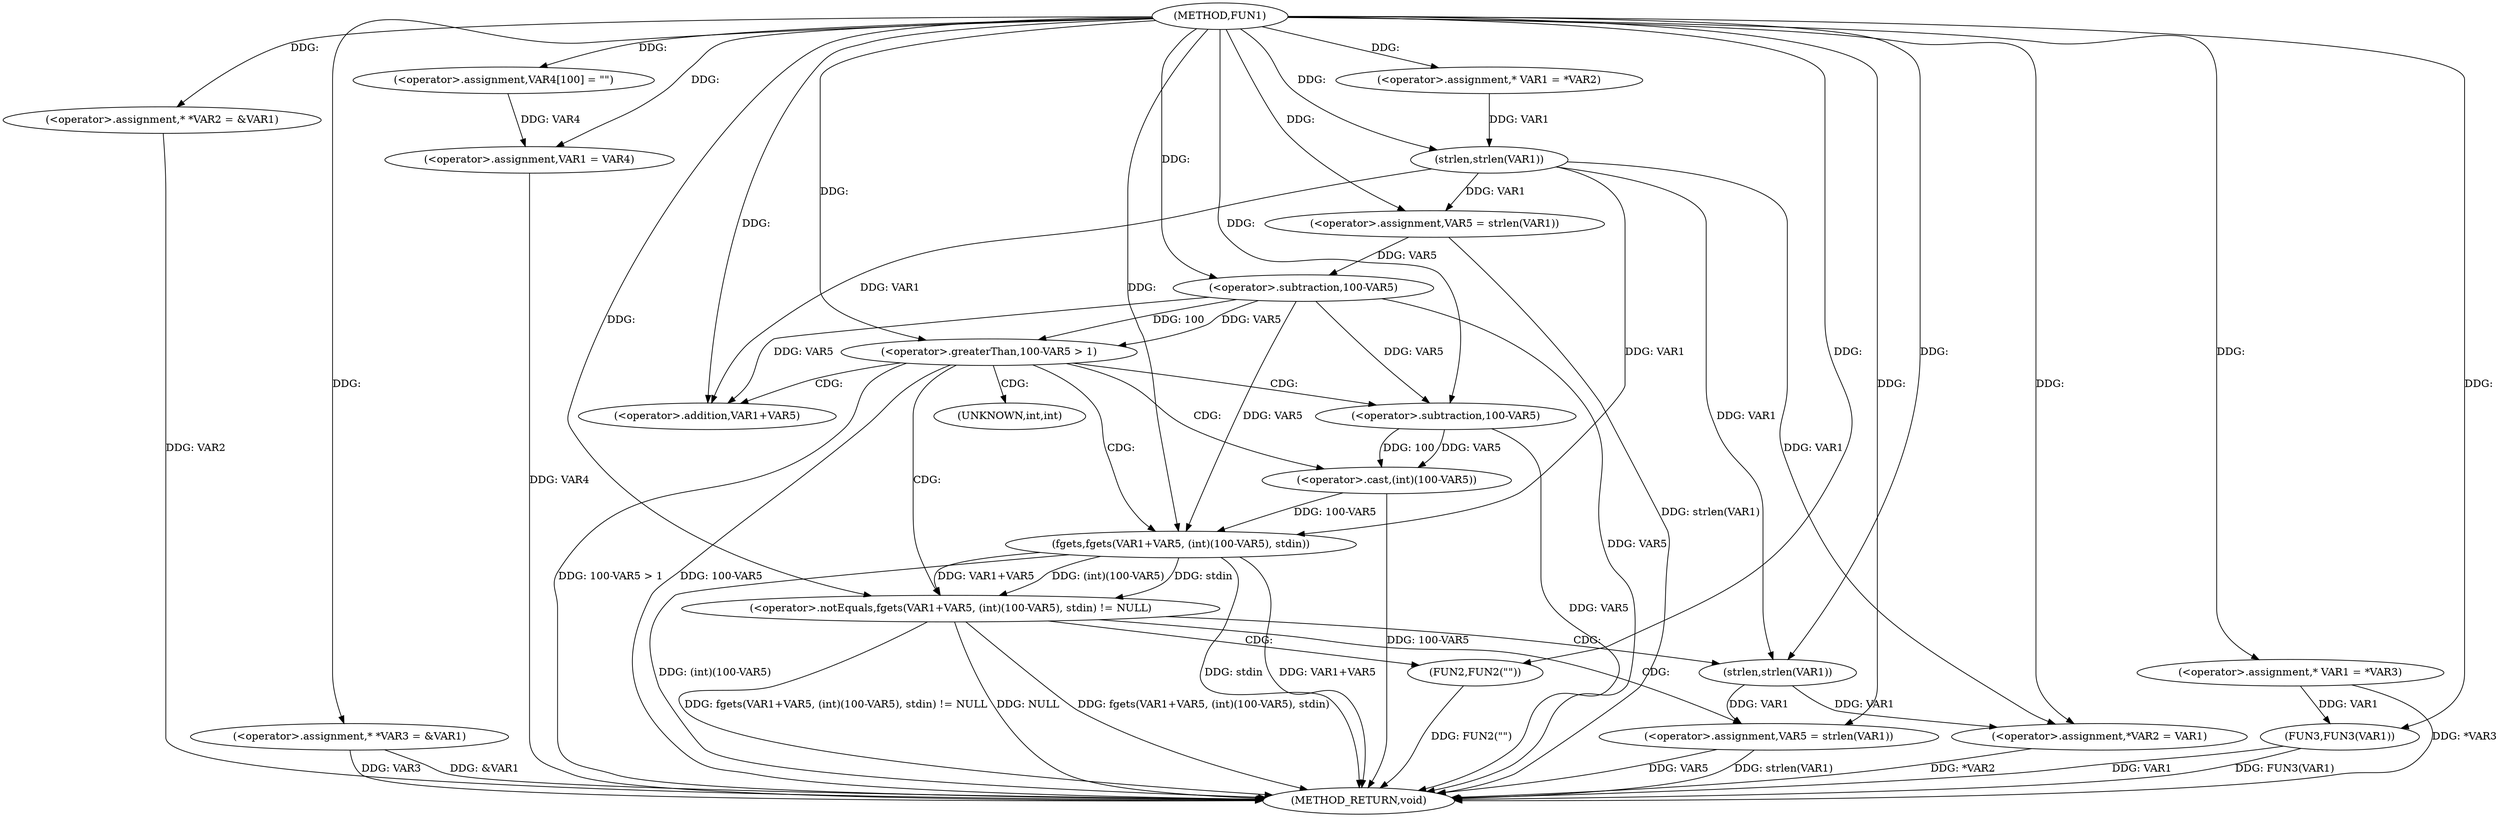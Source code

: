 digraph FUN1 {  
"1000100" [label = "(METHOD,FUN1)" ]
"1000174" [label = "(METHOD_RETURN,void)" ]
"1000104" [label = "(<operator>.assignment,* *VAR2 = &VAR1)" ]
"1000109" [label = "(<operator>.assignment,* *VAR3 = &VAR1)" ]
"1000114" [label = "(<operator>.assignment,VAR4[100] = \"\")" ]
"1000117" [label = "(<operator>.assignment,VAR1 = VAR4)" ]
"1000122" [label = "(<operator>.assignment,* VAR1 = *VAR2)" ]
"1000128" [label = "(<operator>.assignment,VAR5 = strlen(VAR1))" ]
"1000130" [label = "(strlen,strlen(VAR1))" ]
"1000133" [label = "(<operator>.greaterThan,100-VAR5 > 1)" ]
"1000134" [label = "(<operator>.subtraction,100-VAR5)" ]
"1000140" [label = "(<operator>.notEquals,fgets(VAR1+VAR5, (int)(100-VAR5), stdin) != NULL)" ]
"1000141" [label = "(fgets,fgets(VAR1+VAR5, (int)(100-VAR5), stdin))" ]
"1000142" [label = "(<operator>.addition,VAR1+VAR5)" ]
"1000145" [label = "(<operator>.cast,(int)(100-VAR5))" ]
"1000147" [label = "(<operator>.subtraction,100-VAR5)" ]
"1000153" [label = "(<operator>.assignment,VAR5 = strlen(VAR1))" ]
"1000155" [label = "(strlen,strlen(VAR1))" ]
"1000160" [label = "(FUN2,FUN2(\"\"))" ]
"1000162" [label = "(<operator>.assignment,*VAR2 = VAR1)" ]
"1000168" [label = "(<operator>.assignment,* VAR1 = *VAR3)" ]
"1000172" [label = "(FUN3,FUN3(VAR1))" ]
"1000146" [label = "(UNKNOWN,int,int)" ]
  "1000140" -> "1000174"  [ label = "DDG: NULL"] 
  "1000104" -> "1000174"  [ label = "DDG: VAR2"] 
  "1000140" -> "1000174"  [ label = "DDG: fgets(VAR1+VAR5, (int)(100-VAR5), stdin)"] 
  "1000140" -> "1000174"  [ label = "DDG: fgets(VAR1+VAR5, (int)(100-VAR5), stdin) != NULL"] 
  "1000147" -> "1000174"  [ label = "DDG: VAR5"] 
  "1000133" -> "1000174"  [ label = "DDG: 100-VAR5 > 1"] 
  "1000153" -> "1000174"  [ label = "DDG: VAR5"] 
  "1000117" -> "1000174"  [ label = "DDG: VAR4"] 
  "1000128" -> "1000174"  [ label = "DDG: strlen(VAR1)"] 
  "1000172" -> "1000174"  [ label = "DDG: FUN3(VAR1)"] 
  "1000141" -> "1000174"  [ label = "DDG: VAR1+VAR5"] 
  "1000160" -> "1000174"  [ label = "DDG: FUN2(\"\")"] 
  "1000153" -> "1000174"  [ label = "DDG: strlen(VAR1)"] 
  "1000133" -> "1000174"  [ label = "DDG: 100-VAR5"] 
  "1000109" -> "1000174"  [ label = "DDG: VAR3"] 
  "1000172" -> "1000174"  [ label = "DDG: VAR1"] 
  "1000134" -> "1000174"  [ label = "DDG: VAR5"] 
  "1000141" -> "1000174"  [ label = "DDG: (int)(100-VAR5)"] 
  "1000168" -> "1000174"  [ label = "DDG: *VAR3"] 
  "1000141" -> "1000174"  [ label = "DDG: stdin"] 
  "1000162" -> "1000174"  [ label = "DDG: *VAR2"] 
  "1000145" -> "1000174"  [ label = "DDG: 100-VAR5"] 
  "1000109" -> "1000174"  [ label = "DDG: &VAR1"] 
  "1000100" -> "1000104"  [ label = "DDG: "] 
  "1000100" -> "1000109"  [ label = "DDG: "] 
  "1000100" -> "1000114"  [ label = "DDG: "] 
  "1000114" -> "1000117"  [ label = "DDG: VAR4"] 
  "1000100" -> "1000117"  [ label = "DDG: "] 
  "1000100" -> "1000122"  [ label = "DDG: "] 
  "1000130" -> "1000128"  [ label = "DDG: VAR1"] 
  "1000100" -> "1000128"  [ label = "DDG: "] 
  "1000122" -> "1000130"  [ label = "DDG: VAR1"] 
  "1000100" -> "1000130"  [ label = "DDG: "] 
  "1000134" -> "1000133"  [ label = "DDG: 100"] 
  "1000134" -> "1000133"  [ label = "DDG: VAR5"] 
  "1000100" -> "1000134"  [ label = "DDG: "] 
  "1000128" -> "1000134"  [ label = "DDG: VAR5"] 
  "1000100" -> "1000133"  [ label = "DDG: "] 
  "1000141" -> "1000140"  [ label = "DDG: VAR1+VAR5"] 
  "1000141" -> "1000140"  [ label = "DDG: (int)(100-VAR5)"] 
  "1000141" -> "1000140"  [ label = "DDG: stdin"] 
  "1000130" -> "1000141"  [ label = "DDG: VAR1"] 
  "1000100" -> "1000141"  [ label = "DDG: "] 
  "1000134" -> "1000141"  [ label = "DDG: VAR5"] 
  "1000130" -> "1000142"  [ label = "DDG: VAR1"] 
  "1000100" -> "1000142"  [ label = "DDG: "] 
  "1000134" -> "1000142"  [ label = "DDG: VAR5"] 
  "1000145" -> "1000141"  [ label = "DDG: 100-VAR5"] 
  "1000147" -> "1000145"  [ label = "DDG: 100"] 
  "1000147" -> "1000145"  [ label = "DDG: VAR5"] 
  "1000100" -> "1000147"  [ label = "DDG: "] 
  "1000134" -> "1000147"  [ label = "DDG: VAR5"] 
  "1000100" -> "1000140"  [ label = "DDG: "] 
  "1000155" -> "1000153"  [ label = "DDG: VAR1"] 
  "1000100" -> "1000153"  [ label = "DDG: "] 
  "1000100" -> "1000155"  [ label = "DDG: "] 
  "1000130" -> "1000155"  [ label = "DDG: VAR1"] 
  "1000100" -> "1000160"  [ label = "DDG: "] 
  "1000155" -> "1000162"  [ label = "DDG: VAR1"] 
  "1000130" -> "1000162"  [ label = "DDG: VAR1"] 
  "1000100" -> "1000162"  [ label = "DDG: "] 
  "1000100" -> "1000168"  [ label = "DDG: "] 
  "1000168" -> "1000172"  [ label = "DDG: VAR1"] 
  "1000100" -> "1000172"  [ label = "DDG: "] 
  "1000133" -> "1000142"  [ label = "CDG: "] 
  "1000133" -> "1000141"  [ label = "CDG: "] 
  "1000133" -> "1000147"  [ label = "CDG: "] 
  "1000133" -> "1000145"  [ label = "CDG: "] 
  "1000133" -> "1000146"  [ label = "CDG: "] 
  "1000133" -> "1000140"  [ label = "CDG: "] 
  "1000140" -> "1000155"  [ label = "CDG: "] 
  "1000140" -> "1000160"  [ label = "CDG: "] 
  "1000140" -> "1000153"  [ label = "CDG: "] 
}
